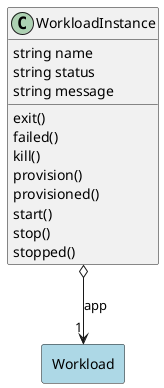 @startuml

class "WorkloadInstance" as Model {
 string name
 string status
 string message

 exit()
 failed()
 kill()
 provision()
 provisioned()
 start()
 stop()
 stopped()
 
}

rectangle "Workload" as Workload #lightblue {
}

Model o--> "1" Workload : app





@enduml
